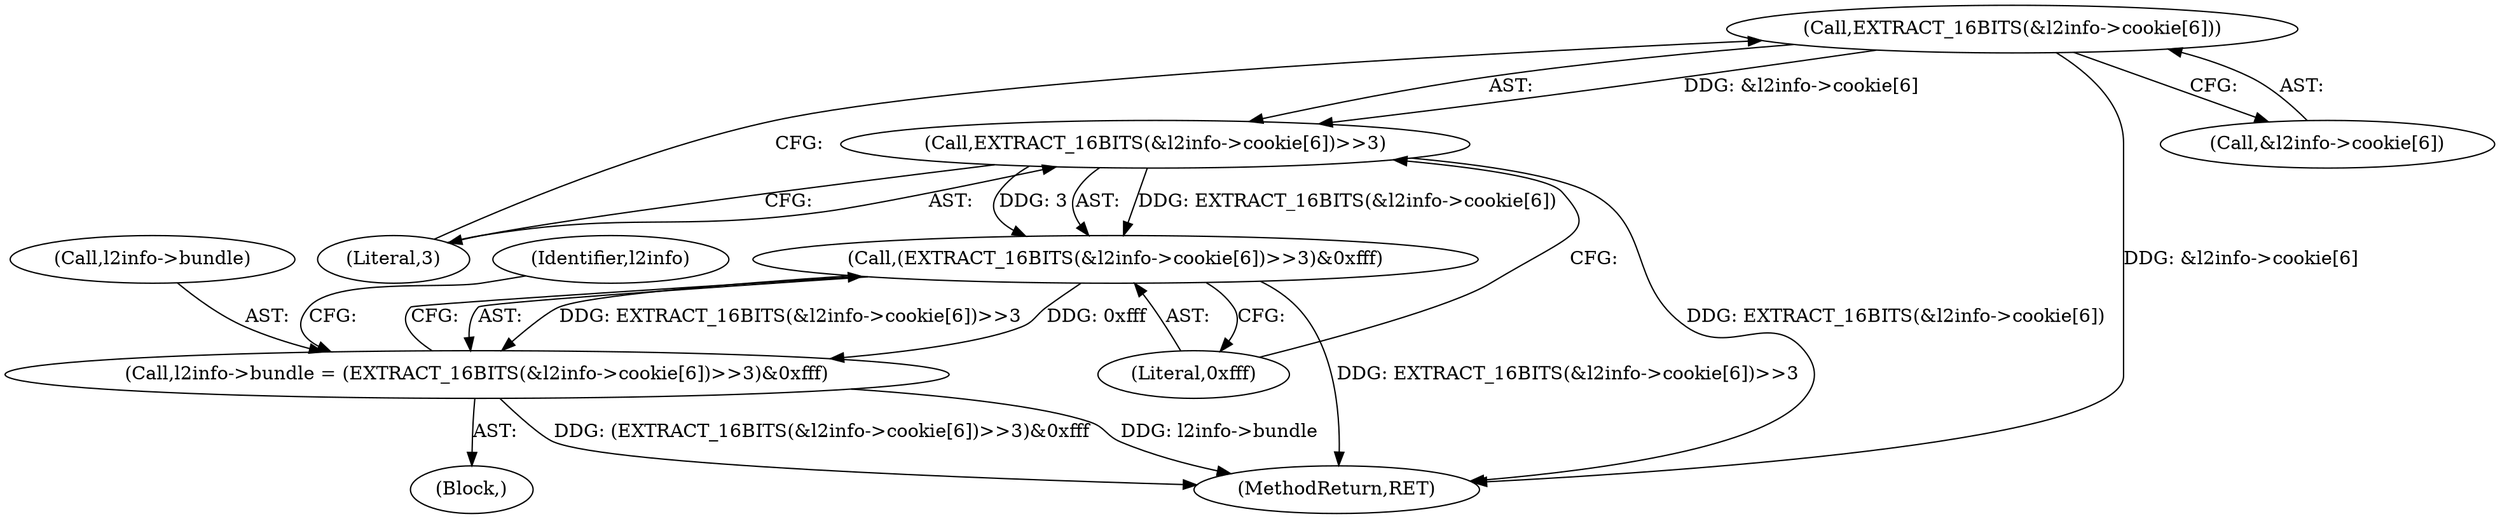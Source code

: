 digraph "0_tcpdump_42073d54c53a496be40ae84152bbfe2c923ac7bc@array" {
"1000945" [label="(Call,EXTRACT_16BITS(&l2info->cookie[6]))"];
"1000944" [label="(Call,EXTRACT_16BITS(&l2info->cookie[6])>>3)"];
"1000943" [label="(Call,(EXTRACT_16BITS(&l2info->cookie[6])>>3)&0xfff)"];
"1000939" [label="(Call,l2info->bundle = (EXTRACT_16BITS(&l2info->cookie[6])>>3)&0xfff)"];
"1000943" [label="(Call,(EXTRACT_16BITS(&l2info->cookie[6])>>3)&0xfff)"];
"1000956" [label="(Identifier,l2info)"];
"1000900" [label="(Block,)"];
"1000944" [label="(Call,EXTRACT_16BITS(&l2info->cookie[6])>>3)"];
"1000953" [label="(Literal,0xfff)"];
"1000946" [label="(Call,&l2info->cookie[6])"];
"1000940" [label="(Call,l2info->bundle)"];
"1000952" [label="(Literal,3)"];
"1000939" [label="(Call,l2info->bundle = (EXTRACT_16BITS(&l2info->cookie[6])>>3)&0xfff)"];
"1000945" [label="(Call,EXTRACT_16BITS(&l2info->cookie[6]))"];
"1001075" [label="(MethodReturn,RET)"];
"1000945" -> "1000944"  [label="AST: "];
"1000945" -> "1000946"  [label="CFG: "];
"1000946" -> "1000945"  [label="AST: "];
"1000952" -> "1000945"  [label="CFG: "];
"1000945" -> "1001075"  [label="DDG: &l2info->cookie[6]"];
"1000945" -> "1000944"  [label="DDG: &l2info->cookie[6]"];
"1000944" -> "1000943"  [label="AST: "];
"1000944" -> "1000952"  [label="CFG: "];
"1000952" -> "1000944"  [label="AST: "];
"1000953" -> "1000944"  [label="CFG: "];
"1000944" -> "1001075"  [label="DDG: EXTRACT_16BITS(&l2info->cookie[6])"];
"1000944" -> "1000943"  [label="DDG: EXTRACT_16BITS(&l2info->cookie[6])"];
"1000944" -> "1000943"  [label="DDG: 3"];
"1000943" -> "1000939"  [label="AST: "];
"1000943" -> "1000953"  [label="CFG: "];
"1000953" -> "1000943"  [label="AST: "];
"1000939" -> "1000943"  [label="CFG: "];
"1000943" -> "1001075"  [label="DDG: EXTRACT_16BITS(&l2info->cookie[6])>>3"];
"1000943" -> "1000939"  [label="DDG: EXTRACT_16BITS(&l2info->cookie[6])>>3"];
"1000943" -> "1000939"  [label="DDG: 0xfff"];
"1000939" -> "1000900"  [label="AST: "];
"1000940" -> "1000939"  [label="AST: "];
"1000956" -> "1000939"  [label="CFG: "];
"1000939" -> "1001075"  [label="DDG: (EXTRACT_16BITS(&l2info->cookie[6])>>3)&0xfff"];
"1000939" -> "1001075"  [label="DDG: l2info->bundle"];
}
